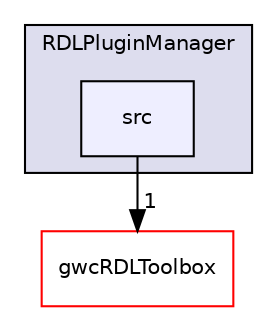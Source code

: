digraph "C:/Users/gwc59/OneDrive/Desktop/RDLPIM/RDLPIM/RDLPluginManager/src" {
  compound=true
  node [ fontsize="10", fontname="Helvetica"];
  edge [ labelfontsize="10", labelfontname="Helvetica"];
  subgraph clusterdir_fde6cb08a85d2543db3f388b5485c04f {
    graph [ bgcolor="#ddddee", pencolor="black", label="RDLPluginManager" fontname="Helvetica", fontsize="10", URL="dir_fde6cb08a85d2543db3f388b5485c04f.html"]
  dir_b67e24b0a0dd8181a7e04676fa1454c4 [shape=box, label="src", style="filled", fillcolor="#eeeeff", pencolor="black", URL="dir_b67e24b0a0dd8181a7e04676fa1454c4.html"];
  }
  dir_30dea0a188e0c9c44c90f58d5398ef91 [shape=box label="gwcRDLToolbox" fillcolor="white" style="filled" color="red" URL="dir_30dea0a188e0c9c44c90f58d5398ef91.html"];
  dir_b67e24b0a0dd8181a7e04676fa1454c4->dir_30dea0a188e0c9c44c90f58d5398ef91 [headlabel="1", labeldistance=1.5 headhref="dir_000020_000009.html"];
}
